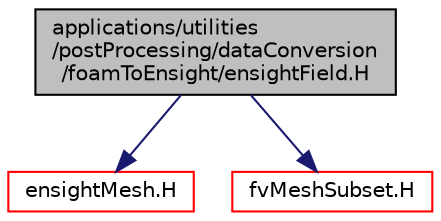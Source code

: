 digraph "applications/utilities/postProcessing/dataConversion/foamToEnsight/ensightField.H"
{
  bgcolor="transparent";
  edge [fontname="Helvetica",fontsize="10",labelfontname="Helvetica",labelfontsize="10"];
  node [fontname="Helvetica",fontsize="10",shape=record];
  Node1 [label="applications/utilities\l/postProcessing/dataConversion\l/foamToEnsight/ensightField.H",height=0.2,width=0.4,color="black", fillcolor="grey75", style="filled", fontcolor="black"];
  Node1 -> Node2 [color="midnightblue",fontsize="10",style="solid",fontname="Helvetica"];
  Node2 [label="ensightMesh.H",height=0.2,width=0.4,color="red",URL="$a04272.html"];
  Node1 -> Node3 [color="midnightblue",fontsize="10",style="solid",fontname="Helvetica"];
  Node3 [label="fvMeshSubset.H",height=0.2,width=0.4,color="red",URL="$a05910.html"];
}
